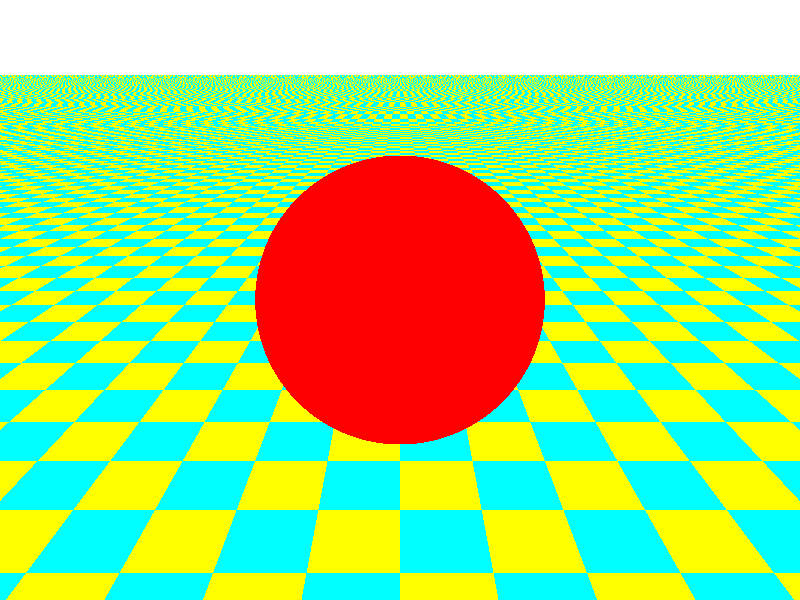 camera{
     location <0,5,-8>
     look_at <0,2,0> 
 }
 
 light_source{
      <20,50,-50>, color rgb<1,1,1>
 }
 
 background{
      color rgb<1,1,1>
 }
 
 plane{
   y,0 
   pigment{
        checker color rgb <1,1,0>
                color rgb <0,1,1>
   }       
 }
 
 sphere{
   <0,2,0>,2
   pigment{
        color rgb <1,0,0>
   }     
 }